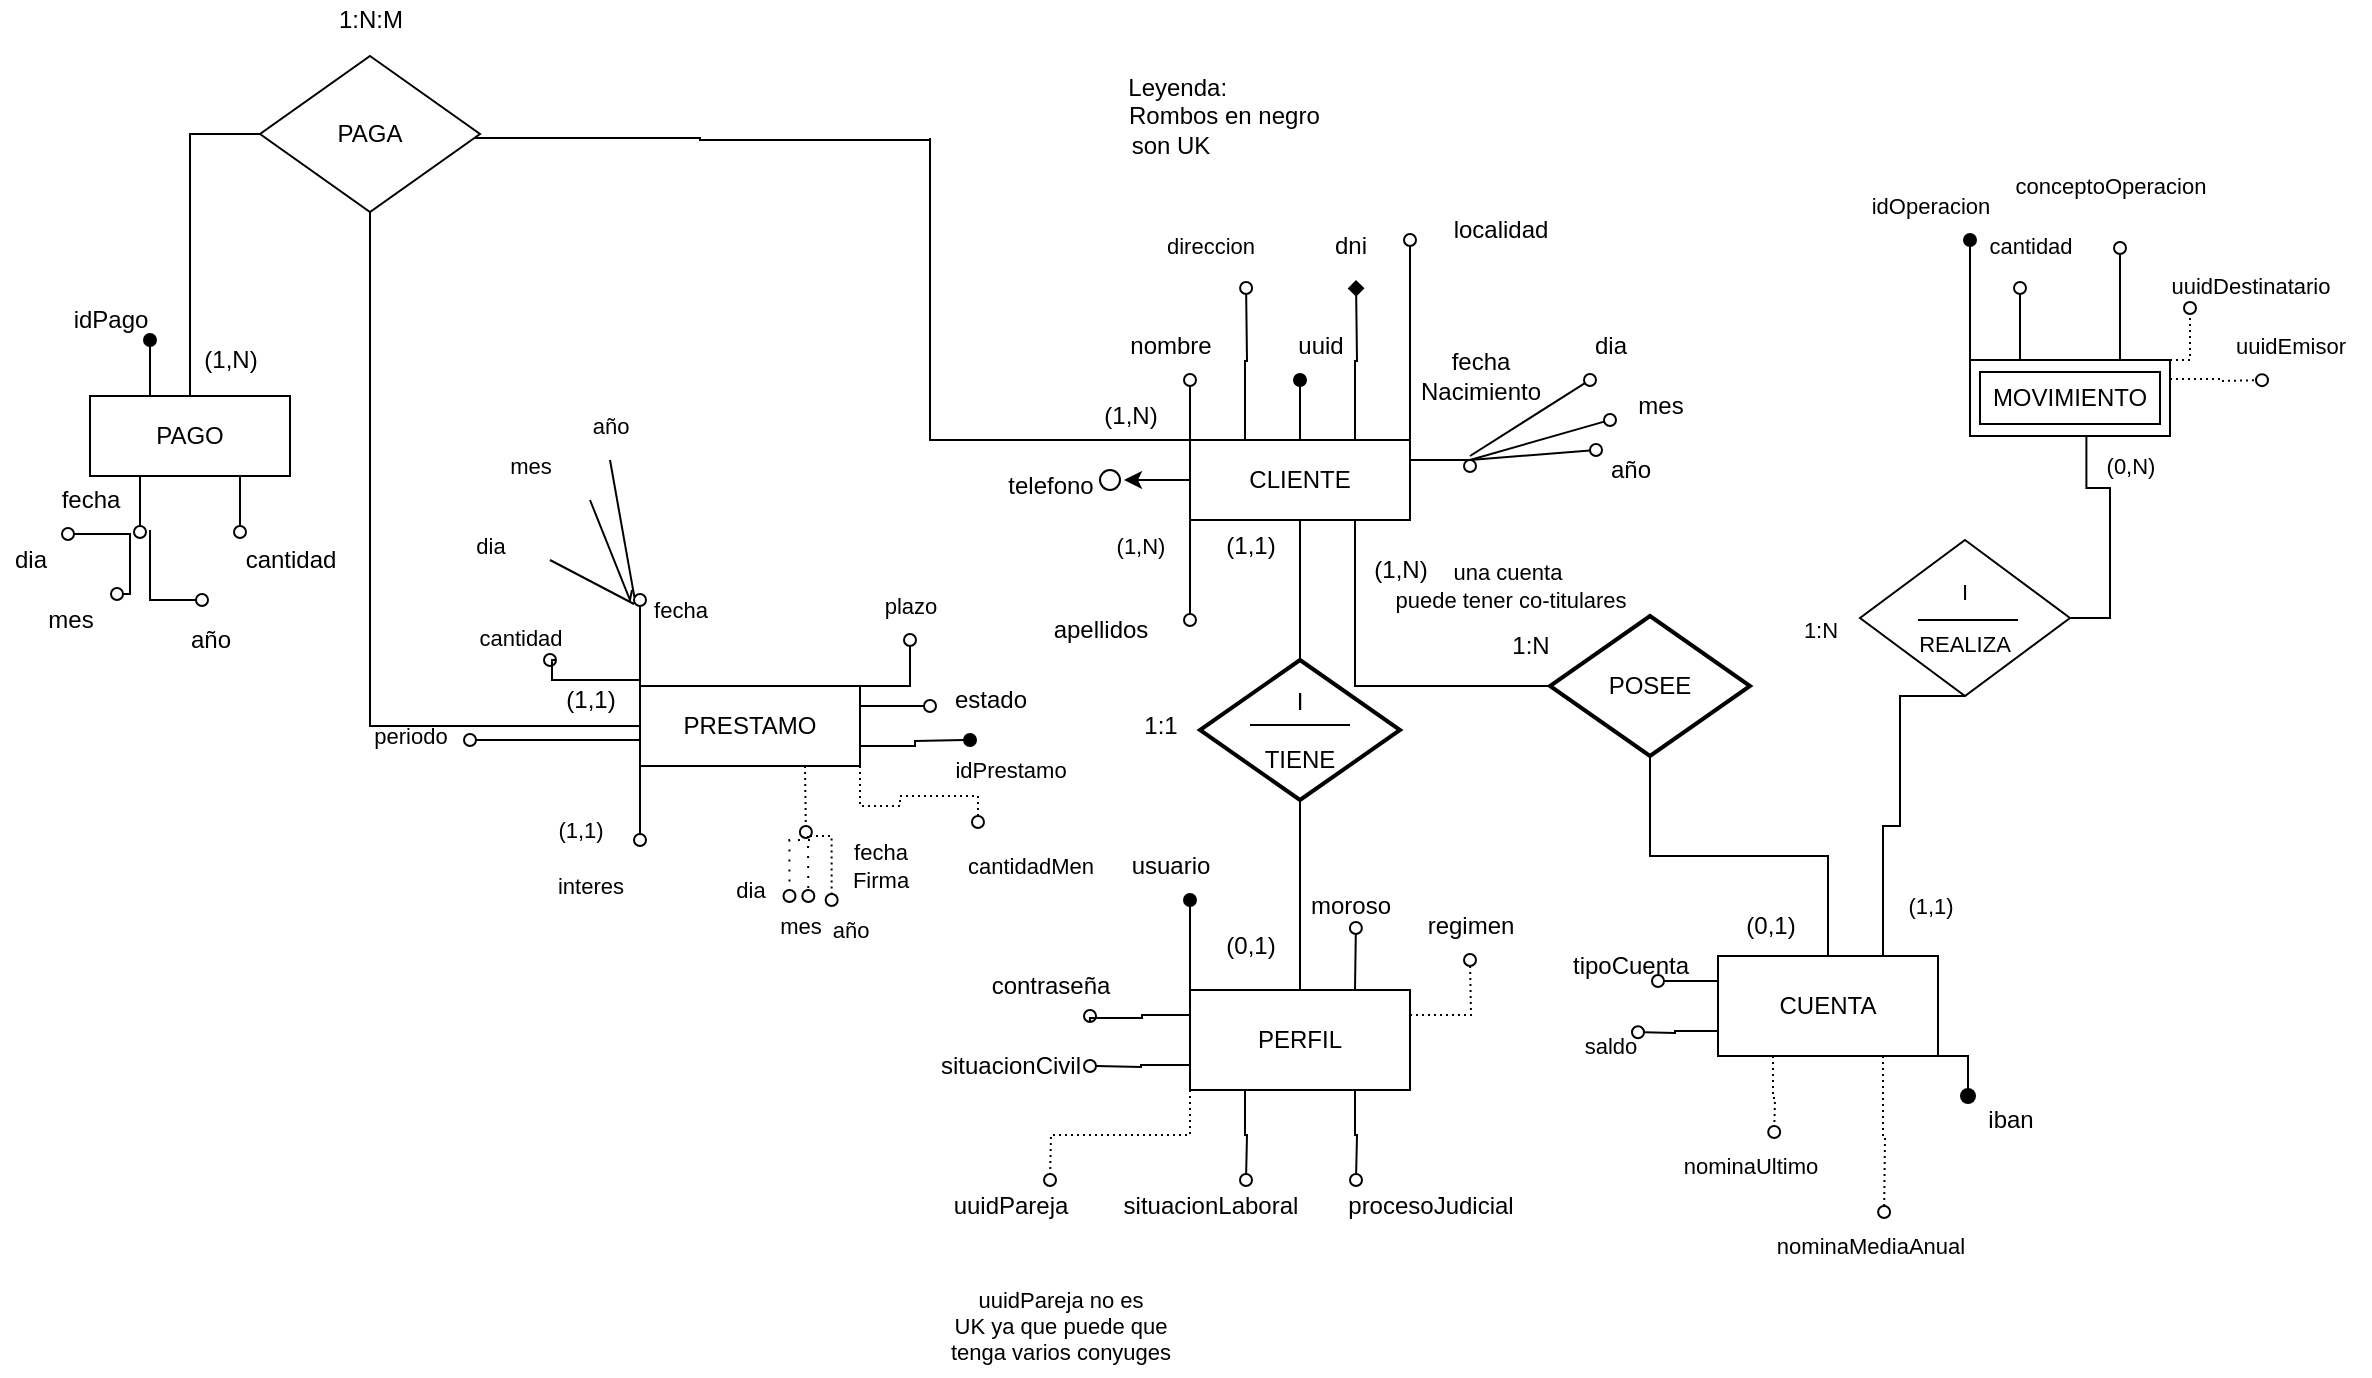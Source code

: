 <mxfile version="19.0.2" type="device"><diagram name="Página-1" id="TlBKp83Lm7tlQdc44dGT"><mxGraphModel dx="2087" dy="865" grid="1" gridSize="10" guides="1" tooltips="1" connect="1" arrows="0" fold="1" page="1" pageScale="1" pageWidth="827" pageHeight="1169" math="0" shadow="0"><root><mxCell id="0"/><mxCell id="1" parent="0"/><mxCell id="xqNSE1iXe-5gFX_6--wc-2" style="edgeStyle=orthogonalEdgeStyle;rounded=0;orthogonalLoop=1;jettySize=auto;html=1;endArrow=oval;endFill=1;" parent="1" source="xqNSE1iXe-5gFX_6--wc-1" edge="1"><mxGeometry relative="1" as="geometry"><mxPoint x="205" y="230" as="targetPoint"/></mxGeometry></mxCell><mxCell id="xqNSE1iXe-5gFX_6--wc-4" style="edgeStyle=orthogonalEdgeStyle;rounded=0;orthogonalLoop=1;jettySize=auto;html=1;exitX=0;exitY=0;exitDx=0;exitDy=0;endArrow=oval;endFill=0;" parent="1" source="xqNSE1iXe-5gFX_6--wc-1" edge="1"><mxGeometry relative="1" as="geometry"><mxPoint x="150" y="230" as="targetPoint"/><Array as="points"><mxPoint x="150" y="230"/><mxPoint x="150" y="230"/></Array></mxGeometry></mxCell><mxCell id="xqNSE1iXe-5gFX_6--wc-11" style="edgeStyle=orthogonalEdgeStyle;rounded=0;orthogonalLoop=1;jettySize=auto;html=1;exitX=0;exitY=1;exitDx=0;exitDy=0;endArrow=oval;endFill=0;" parent="1" source="xqNSE1iXe-5gFX_6--wc-1" edge="1"><mxGeometry relative="1" as="geometry"><mxPoint x="150" y="350" as="targetPoint"/><Array as="points"><mxPoint x="150" y="350"/></Array></mxGeometry></mxCell><mxCell id="xqNSE1iXe-5gFX_6--wc-13" style="edgeStyle=orthogonalEdgeStyle;rounded=0;orthogonalLoop=1;jettySize=auto;html=1;exitX=0.75;exitY=0;exitDx=0;exitDy=0;endArrow=diamond;endFill=1;" parent="1" source="xqNSE1iXe-5gFX_6--wc-1" edge="1"><mxGeometry relative="1" as="geometry"><mxPoint x="233" y="180" as="targetPoint"/></mxGeometry></mxCell><mxCell id="xqNSE1iXe-5gFX_6--wc-15" style="edgeStyle=orthogonalEdgeStyle;rounded=0;orthogonalLoop=1;jettySize=auto;html=1;exitX=1;exitY=0;exitDx=0;exitDy=0;endArrow=oval;endFill=0;" parent="1" source="xqNSE1iXe-5gFX_6--wc-1" edge="1"><mxGeometry relative="1" as="geometry"><mxPoint x="260" y="160" as="targetPoint"/></mxGeometry></mxCell><mxCell id="xqNSE1iXe-5gFX_6--wc-17" style="edgeStyle=orthogonalEdgeStyle;rounded=0;orthogonalLoop=1;jettySize=auto;html=1;exitX=1;exitY=0.25;exitDx=0;exitDy=0;endArrow=oval;endFill=0;" parent="1" source="xqNSE1iXe-5gFX_6--wc-1" edge="1"><mxGeometry relative="1" as="geometry"><mxPoint x="290" y="273" as="targetPoint"/></mxGeometry></mxCell><mxCell id="XaFg0RDclWLCGp-cVp1u-3" style="edgeStyle=orthogonalEdgeStyle;rounded=0;orthogonalLoop=1;jettySize=auto;html=1;entryX=0.5;entryY=0;entryDx=0;entryDy=0;endArrow=none;endFill=0;" parent="1" source="XaFg0RDclWLCGp-cVp1u-9" target="XaFg0RDclWLCGp-cVp1u-1" edge="1"><mxGeometry relative="1" as="geometry"/></mxCell><mxCell id="XaFg0RDclWLCGp-cVp1u-13" style="edgeStyle=orthogonalEdgeStyle;rounded=0;orthogonalLoop=1;jettySize=auto;html=1;exitX=0;exitY=0.5;exitDx=0;exitDy=0;entryX=1.029;entryY=0.367;entryDx=0;entryDy=0;entryPerimeter=0;" parent="1" source="xqNSE1iXe-5gFX_6--wc-1" target="xqNSE1iXe-5gFX_6--wc-9" edge="1"><mxGeometry relative="1" as="geometry"/></mxCell><mxCell id="XaFg0RDclWLCGp-cVp1u-50" style="edgeStyle=orthogonalEdgeStyle;shape=connector;rounded=0;orthogonalLoop=1;jettySize=auto;html=1;exitX=0.25;exitY=0;exitDx=0;exitDy=0;labelBackgroundColor=default;strokeColor=default;fontFamily=Helvetica;fontSize=11;fontColor=default;endArrow=circle;endFill=0;endSize=2;" parent="1" source="xqNSE1iXe-5gFX_6--wc-1" edge="1"><mxGeometry relative="1" as="geometry"><mxPoint x="178" y="180" as="targetPoint"/></mxGeometry></mxCell><mxCell id="xqNSE1iXe-5gFX_6--wc-1" value="CLIENTE" style="html=1;whiteSpace=wrap;" parent="1" vertex="1"><mxGeometry x="150" y="260" width="110" height="40" as="geometry"/></mxCell><mxCell id="xqNSE1iXe-5gFX_6--wc-6" value="uuid" style="text;html=1;align=center;verticalAlign=middle;resizable=0;points=[];autosize=1;strokeColor=none;fillColor=none;" parent="1" vertex="1"><mxGeometry x="190" y="198" width="50" height="30" as="geometry"/></mxCell><mxCell id="xqNSE1iXe-5gFX_6--wc-9" value="telefono" style="text;html=1;align=center;verticalAlign=middle;resizable=0;points=[];autosize=1;strokeColor=none;fillColor=none;" parent="1" vertex="1"><mxGeometry x="45" y="268" width="70" height="30" as="geometry"/></mxCell><mxCell id="xqNSE1iXe-5gFX_6--wc-10" value="nombre" style="text;html=1;align=center;verticalAlign=middle;resizable=0;points=[];autosize=1;strokeColor=none;fillColor=none;" parent="1" vertex="1"><mxGeometry x="110" y="198" width="60" height="30" as="geometry"/></mxCell><mxCell id="xqNSE1iXe-5gFX_6--wc-12" value="apellidos" style="text;html=1;align=center;verticalAlign=middle;resizable=0;points=[];autosize=1;strokeColor=none;fillColor=none;" parent="1" vertex="1"><mxGeometry x="70" y="340" width="70" height="30" as="geometry"/></mxCell><mxCell id="xqNSE1iXe-5gFX_6--wc-14" value="dni" style="text;html=1;align=center;verticalAlign=middle;resizable=0;points=[];autosize=1;strokeColor=none;fillColor=none;" parent="1" vertex="1"><mxGeometry x="210" y="148" width="40" height="30" as="geometry"/></mxCell><mxCell id="xqNSE1iXe-5gFX_6--wc-16" value="localidad" style="text;html=1;align=center;verticalAlign=middle;resizable=0;points=[];autosize=1;strokeColor=none;fillColor=none;" parent="1" vertex="1"><mxGeometry x="270" y="140" width="70" height="30" as="geometry"/></mxCell><mxCell id="xqNSE1iXe-5gFX_6--wc-24" value="" style="endArrow=oval;endFill=0;endSize=6;html=1;rounded=0;" parent="1" edge="1"><mxGeometry width="160" relative="1" as="geometry"><mxPoint x="290" y="268" as="sourcePoint"/><mxPoint x="350" y="230" as="targetPoint"/></mxGeometry></mxCell><mxCell id="xqNSE1iXe-5gFX_6--wc-25" value="" style="endArrow=oval;endFill=0;endSize=6;html=1;rounded=0;entryX=0;entryY=0.733;entryDx=0;entryDy=0;entryPerimeter=0;" parent="1" target="xqNSE1iXe-5gFX_6--wc-29" edge="1"><mxGeometry width="160" relative="1" as="geometry"><mxPoint x="290" y="270" as="sourcePoint"/><mxPoint x="350" y="270" as="targetPoint"/></mxGeometry></mxCell><mxCell id="xqNSE1iXe-5gFX_6--wc-26" value="" style="endArrow=oval;endFill=0;endSize=6;html=1;rounded=0;entryX=0.075;entryY=0.167;entryDx=0;entryDy=0;entryPerimeter=0;" parent="1" target="xqNSE1iXe-5gFX_6--wc-30" edge="1"><mxGeometry width="160" relative="1" as="geometry"><mxPoint x="290" y="270" as="sourcePoint"/><mxPoint x="340" y="310" as="targetPoint"/></mxGeometry></mxCell><mxCell id="xqNSE1iXe-5gFX_6--wc-27" value="fecha&lt;br&gt;Nacimiento" style="text;html=1;align=center;verticalAlign=middle;resizable=0;points=[];autosize=1;strokeColor=none;fillColor=none;" parent="1" vertex="1"><mxGeometry x="255" y="208" width="80" height="40" as="geometry"/></mxCell><mxCell id="xqNSE1iXe-5gFX_6--wc-28" value="dia" style="text;html=1;align=center;verticalAlign=middle;resizable=0;points=[];autosize=1;strokeColor=none;fillColor=none;" parent="1" vertex="1"><mxGeometry x="340" y="198" width="40" height="30" as="geometry"/></mxCell><mxCell id="xqNSE1iXe-5gFX_6--wc-29" value="mes" style="text;html=1;align=center;verticalAlign=middle;resizable=0;points=[];autosize=1;strokeColor=none;fillColor=none;" parent="1" vertex="1"><mxGeometry x="360" y="228" width="50" height="30" as="geometry"/></mxCell><mxCell id="xqNSE1iXe-5gFX_6--wc-30" value="año" style="text;html=1;align=center;verticalAlign=middle;resizable=0;points=[];autosize=1;strokeColor=none;fillColor=none;" parent="1" vertex="1"><mxGeometry x="350" y="260" width="40" height="30" as="geometry"/></mxCell><mxCell id="XaFg0RDclWLCGp-cVp1u-4" style="edgeStyle=orthogonalEdgeStyle;rounded=0;orthogonalLoop=1;jettySize=auto;html=1;exitX=0;exitY=0;exitDx=0;exitDy=0;endArrow=oval;endFill=1;" parent="1" source="XaFg0RDclWLCGp-cVp1u-1" edge="1"><mxGeometry relative="1" as="geometry"><mxPoint x="150" y="490" as="targetPoint"/></mxGeometry></mxCell><mxCell id="XaFg0RDclWLCGp-cVp1u-7" style="edgeStyle=orthogonalEdgeStyle;rounded=0;orthogonalLoop=1;jettySize=auto;html=1;exitX=0;exitY=0.25;exitDx=0;exitDy=0;endArrow=oval;endFill=0;" parent="1" source="XaFg0RDclWLCGp-cVp1u-1" edge="1"><mxGeometry relative="1" as="geometry"><mxPoint x="100" y="548" as="targetPoint"/><Array as="points"><mxPoint x="126" y="548"/><mxPoint x="126" y="549"/></Array></mxGeometry></mxCell><mxCell id="XaFg0RDclWLCGp-cVp1u-11" style="edgeStyle=orthogonalEdgeStyle;rounded=0;orthogonalLoop=1;jettySize=auto;html=1;exitX=0;exitY=0.75;exitDx=0;exitDy=0;endArrow=oval;endFill=0;" parent="1" source="XaFg0RDclWLCGp-cVp1u-1" edge="1"><mxGeometry relative="1" as="geometry"><mxPoint x="100" y="573" as="targetPoint"/></mxGeometry></mxCell><mxCell id="XaFg0RDclWLCGp-cVp1u-16" style="edgeStyle=orthogonalEdgeStyle;rounded=0;orthogonalLoop=1;jettySize=auto;html=1;exitX=0.25;exitY=1;exitDx=0;exitDy=0;endArrow=oval;endFill=0;" parent="1" source="XaFg0RDclWLCGp-cVp1u-1" edge="1"><mxGeometry relative="1" as="geometry"><mxPoint x="178" y="630" as="targetPoint"/></mxGeometry></mxCell><mxCell id="XaFg0RDclWLCGp-cVp1u-18" style="edgeStyle=orthogonalEdgeStyle;rounded=0;orthogonalLoop=1;jettySize=auto;html=1;exitX=0.75;exitY=0;exitDx=0;exitDy=0;endArrow=circle;endFill=0;endSize=2;" parent="1" source="XaFg0RDclWLCGp-cVp1u-1" edge="1"><mxGeometry relative="1" as="geometry"><mxPoint x="233" y="500" as="targetPoint"/></mxGeometry></mxCell><mxCell id="XaFg0RDclWLCGp-cVp1u-20" style="edgeStyle=orthogonalEdgeStyle;rounded=0;orthogonalLoop=1;jettySize=auto;html=1;exitX=0.75;exitY=1;exitDx=0;exitDy=0;endArrow=oval;endFill=0;" parent="1" source="XaFg0RDclWLCGp-cVp1u-1" edge="1"><mxGeometry relative="1" as="geometry"><mxPoint x="233" y="630" as="targetPoint"/></mxGeometry></mxCell><mxCell id="XaFg0RDclWLCGp-cVp1u-25" style="edgeStyle=orthogonalEdgeStyle;rounded=0;orthogonalLoop=1;jettySize=auto;html=1;exitX=0;exitY=1;exitDx=0;exitDy=0;endArrow=oval;endFill=0;dashed=1;dashPattern=1 2;" parent="1" source="XaFg0RDclWLCGp-cVp1u-1" edge="1"><mxGeometry relative="1" as="geometry"><mxPoint x="80" y="630" as="targetPoint"/></mxGeometry></mxCell><mxCell id="XaFg0RDclWLCGp-cVp1u-28" style="edgeStyle=orthogonalEdgeStyle;rounded=0;orthogonalLoop=1;jettySize=auto;html=1;exitX=1;exitY=0.25;exitDx=0;exitDy=0;endArrow=oval;endFill=0;dashed=1;dashPattern=1 2;" parent="1" source="XaFg0RDclWLCGp-cVp1u-1" edge="1"><mxGeometry relative="1" as="geometry"><mxPoint x="290" y="520" as="targetPoint"/></mxGeometry></mxCell><mxCell id="XaFg0RDclWLCGp-cVp1u-1" value="PERFIL" style="html=1;whiteSpace=wrap;" parent="1" vertex="1"><mxGeometry x="150" y="535" width="110" height="50" as="geometry"/></mxCell><mxCell id="XaFg0RDclWLCGp-cVp1u-6" value="usuario" style="text;html=1;align=center;verticalAlign=middle;resizable=0;points=[];autosize=1;strokeColor=none;fillColor=none;" parent="1" vertex="1"><mxGeometry x="110" y="458" width="60" height="30" as="geometry"/></mxCell><mxCell id="XaFg0RDclWLCGp-cVp1u-8" value="contraseña" style="text;html=1;align=center;verticalAlign=middle;resizable=0;points=[];autosize=1;strokeColor=none;fillColor=none;" parent="1" vertex="1"><mxGeometry x="40" y="518" width="80" height="30" as="geometry"/></mxCell><mxCell id="XaFg0RDclWLCGp-cVp1u-10" value="" style="edgeStyle=orthogonalEdgeStyle;rounded=0;orthogonalLoop=1;jettySize=auto;html=1;entryX=0.5;entryY=0;entryDx=0;entryDy=0;endArrow=none;endFill=0;" parent="1" source="xqNSE1iXe-5gFX_6--wc-1" target="XaFg0RDclWLCGp-cVp1u-9" edge="1"><mxGeometry relative="1" as="geometry"><mxPoint x="205" y="300" as="sourcePoint"/><mxPoint x="205" y="535" as="targetPoint"/></mxGeometry></mxCell><mxCell id="XaFg0RDclWLCGp-cVp1u-9" value="I&lt;br&gt;&lt;br&gt;TIENE" style="strokeWidth=2;html=1;shape=mxgraph.flowchart.decision;whiteSpace=wrap;" parent="1" vertex="1"><mxGeometry x="155" y="370" width="100" height="70" as="geometry"/></mxCell><mxCell id="XaFg0RDclWLCGp-cVp1u-14" value="" style="verticalLabelPosition=bottom;verticalAlign=top;html=1;shape=mxgraph.flowchart.on-page_reference;" parent="1" vertex="1"><mxGeometry x="105" y="275" width="10" height="10" as="geometry"/></mxCell><mxCell id="XaFg0RDclWLCGp-cVp1u-15" value="situacionCivil" style="text;html=1;align=center;verticalAlign=middle;resizable=0;points=[];autosize=1;strokeColor=none;fillColor=none;" parent="1" vertex="1"><mxGeometry x="15" y="558" width="90" height="30" as="geometry"/></mxCell><mxCell id="XaFg0RDclWLCGp-cVp1u-17" value="situacionLaboral" style="text;html=1;align=center;verticalAlign=middle;resizable=0;points=[];autosize=1;strokeColor=none;fillColor=none;" parent="1" vertex="1"><mxGeometry x="105" y="628" width="110" height="30" as="geometry"/></mxCell><mxCell id="XaFg0RDclWLCGp-cVp1u-19" value="moroso" style="text;html=1;align=center;verticalAlign=middle;resizable=0;points=[];autosize=1;strokeColor=none;fillColor=none;" parent="1" vertex="1"><mxGeometry x="200" y="478" width="60" height="30" as="geometry"/></mxCell><mxCell id="XaFg0RDclWLCGp-cVp1u-21" value="procesoJudicial" style="text;html=1;align=center;verticalAlign=middle;resizable=0;points=[];autosize=1;strokeColor=none;fillColor=none;" parent="1" vertex="1"><mxGeometry x="215" y="628" width="110" height="30" as="geometry"/></mxCell><mxCell id="XaFg0RDclWLCGp-cVp1u-22" value="(0,1)" style="text;html=1;align=center;verticalAlign=middle;resizable=0;points=[];autosize=1;strokeColor=none;fillColor=none;" parent="1" vertex="1"><mxGeometry x="155" y="498" width="50" height="30" as="geometry"/></mxCell><mxCell id="XaFg0RDclWLCGp-cVp1u-23" value="(1,1)" style="text;html=1;align=center;verticalAlign=middle;resizable=0;points=[];autosize=1;strokeColor=none;fillColor=none;" parent="1" vertex="1"><mxGeometry x="155" y="298" width="50" height="30" as="geometry"/></mxCell><mxCell id="XaFg0RDclWLCGp-cVp1u-24" value="1:1" style="text;html=1;align=center;verticalAlign=middle;resizable=0;points=[];autosize=1;strokeColor=none;fillColor=none;" parent="1" vertex="1"><mxGeometry x="115" y="388" width="40" height="30" as="geometry"/></mxCell><mxCell id="XaFg0RDclWLCGp-cVp1u-26" value="uuidPareja" style="text;html=1;align=center;verticalAlign=middle;resizable=0;points=[];autosize=1;strokeColor=none;fillColor=none;" parent="1" vertex="1"><mxGeometry x="20" y="628" width="80" height="30" as="geometry"/></mxCell><mxCell id="XaFg0RDclWLCGp-cVp1u-27" value="&amp;nbsp; Leyenda:&lt;br&gt;&amp;nbsp; &amp;nbsp; &amp;nbsp; &amp;nbsp; &amp;nbsp; &amp;nbsp; &amp;nbsp; &amp;nbsp; Rombos en negro&lt;br&gt;son UK" style="text;html=1;align=center;verticalAlign=middle;resizable=0;points=[];autosize=1;strokeColor=none;fillColor=none;" parent="1" vertex="1"><mxGeometry x="55" y="68" width="170" height="60" as="geometry"/></mxCell><mxCell id="XaFg0RDclWLCGp-cVp1u-29" value="regimen" style="text;html=1;align=center;verticalAlign=middle;resizable=0;points=[];autosize=1;strokeColor=none;fillColor=none;" parent="1" vertex="1"><mxGeometry x="255" y="488" width="70" height="30" as="geometry"/></mxCell><mxCell id="XaFg0RDclWLCGp-cVp1u-33" style="edgeStyle=orthogonalEdgeStyle;rounded=0;orthogonalLoop=1;jettySize=auto;html=1;entryX=0.75;entryY=1;entryDx=0;entryDy=0;endArrow=none;endFill=0;" parent="1" source="XaFg0RDclWLCGp-cVp1u-31" target="xqNSE1iXe-5gFX_6--wc-1" edge="1"><mxGeometry relative="1" as="geometry"/></mxCell><mxCell id="XaFg0RDclWLCGp-cVp1u-34" style="edgeStyle=orthogonalEdgeStyle;rounded=0;orthogonalLoop=1;jettySize=auto;html=1;entryX=0.5;entryY=0;entryDx=0;entryDy=0;endArrow=none;endFill=0;" parent="1" source="XaFg0RDclWLCGp-cVp1u-31" target="XaFg0RDclWLCGp-cVp1u-35" edge="1"><mxGeometry relative="1" as="geometry"><mxPoint x="470" y="520" as="targetPoint"/></mxGeometry></mxCell><mxCell id="XaFg0RDclWLCGp-cVp1u-31" value="POSEE" style="strokeWidth=2;html=1;shape=mxgraph.flowchart.decision;whiteSpace=wrap;" parent="1" vertex="1"><mxGeometry x="330" y="348" width="100" height="70" as="geometry"/></mxCell><mxCell id="XaFg0RDclWLCGp-cVp1u-41" style="edgeStyle=orthogonalEdgeStyle;rounded=0;orthogonalLoop=1;jettySize=auto;html=1;exitX=0;exitY=0.25;exitDx=0;exitDy=0;endArrow=circle;endFill=0;endSize=2;" parent="1" source="XaFg0RDclWLCGp-cVp1u-35" edge="1"><mxGeometry relative="1" as="geometry"><mxPoint x="380" y="530" as="targetPoint"/></mxGeometry></mxCell><mxCell id="XaFg0RDclWLCGp-cVp1u-43" style="edgeStyle=orthogonalEdgeStyle;rounded=0;orthogonalLoop=1;jettySize=auto;html=1;exitX=0;exitY=0.75;exitDx=0;exitDy=0;endArrow=circle;endFill=0;endSize=2;" parent="1" source="XaFg0RDclWLCGp-cVp1u-35" edge="1"><mxGeometry relative="1" as="geometry"><mxPoint x="370" y="556" as="targetPoint"/></mxGeometry></mxCell><mxCell id="XaFg0RDclWLCGp-cVp1u-45" style="edgeStyle=orthogonalEdgeStyle;shape=connector;rounded=0;orthogonalLoop=1;jettySize=auto;html=1;exitX=0.25;exitY=1;exitDx=0;exitDy=0;labelBackgroundColor=default;strokeColor=default;fontFamily=Helvetica;fontSize=11;fontColor=default;endArrow=circle;endFill=0;endSize=2;dashed=1;dashPattern=1 2;" parent="1" source="XaFg0RDclWLCGp-cVp1u-35" edge="1"><mxGeometry relative="1" as="geometry"><mxPoint x="442" y="610" as="targetPoint"/></mxGeometry></mxCell><mxCell id="XaFg0RDclWLCGp-cVp1u-47" style="edgeStyle=orthogonalEdgeStyle;shape=connector;rounded=0;orthogonalLoop=1;jettySize=auto;html=1;exitX=0.75;exitY=1;exitDx=0;exitDy=0;labelBackgroundColor=default;strokeColor=default;fontFamily=Helvetica;fontSize=11;fontColor=default;endArrow=circle;endFill=0;endSize=2;dashed=1;dashPattern=1 2;" parent="1" source="XaFg0RDclWLCGp-cVp1u-35" edge="1"><mxGeometry relative="1" as="geometry"><mxPoint x="497" y="650" as="targetPoint"/></mxGeometry></mxCell><mxCell id="XaFg0RDclWLCGp-cVp1u-54" style="edgeStyle=orthogonalEdgeStyle;shape=connector;rounded=0;orthogonalLoop=1;jettySize=auto;html=1;exitX=0.75;exitY=0;exitDx=0;exitDy=0;labelBackgroundColor=default;strokeColor=default;fontFamily=Helvetica;fontSize=11;fontColor=default;endArrow=none;endFill=0;endSize=2;entryX=0.5;entryY=1;entryDx=0;entryDy=0;" parent="1" source="XaFg0RDclWLCGp-cVp1u-35" target="XaFg0RDclWLCGp-cVp1u-55" edge="1"><mxGeometry relative="1" as="geometry"><mxPoint x="500" y="390" as="targetPoint"/><Array as="points"><mxPoint x="497" y="453"/><mxPoint x="505" y="453"/><mxPoint x="505" y="388"/></Array></mxGeometry></mxCell><mxCell id="XaFg0RDclWLCGp-cVp1u-63" style="edgeStyle=orthogonalEdgeStyle;shape=connector;rounded=0;orthogonalLoop=1;jettySize=auto;html=1;exitX=1;exitY=1;exitDx=0;exitDy=0;entryX=0.08;entryY=0.1;entryDx=0;entryDy=0;entryPerimeter=0;labelBackgroundColor=default;strokeColor=default;fontFamily=Helvetica;fontSize=11;fontColor=default;endArrow=oval;endFill=1;endSize=7;" parent="1" source="XaFg0RDclWLCGp-cVp1u-35" target="XaFg0RDclWLCGp-cVp1u-40" edge="1"><mxGeometry relative="1" as="geometry"/></mxCell><mxCell id="XaFg0RDclWLCGp-cVp1u-35" value="CUENTA" style="html=1;whiteSpace=wrap;" parent="1" vertex="1"><mxGeometry x="414" y="518" width="110" height="50" as="geometry"/></mxCell><mxCell id="XaFg0RDclWLCGp-cVp1u-36" value="(0,1)" style="text;html=1;align=center;verticalAlign=middle;resizable=0;points=[];autosize=1;strokeColor=none;fillColor=none;" parent="1" vertex="1"><mxGeometry x="415" y="488" width="50" height="30" as="geometry"/></mxCell><mxCell id="XaFg0RDclWLCGp-cVp1u-37" value="(1,N)" style="text;html=1;align=center;verticalAlign=middle;resizable=0;points=[];autosize=1;strokeColor=none;fillColor=none;" parent="1" vertex="1"><mxGeometry x="230" y="310" width="50" height="30" as="geometry"/></mxCell><mxCell id="XaFg0RDclWLCGp-cVp1u-38" value="1:N" style="text;html=1;align=center;verticalAlign=middle;resizable=0;points=[];autosize=1;strokeColor=none;fillColor=none;" parent="1" vertex="1"><mxGeometry x="300" y="348" width="40" height="30" as="geometry"/></mxCell><mxCell id="XaFg0RDclWLCGp-cVp1u-40" value="iban" style="text;html=1;align=center;verticalAlign=middle;resizable=0;points=[];autosize=1;strokeColor=none;fillColor=none;" parent="1" vertex="1"><mxGeometry x="535" y="585" width="50" height="30" as="geometry"/></mxCell><mxCell id="XaFg0RDclWLCGp-cVp1u-42" value="tipoCuenta" style="text;html=1;align=center;verticalAlign=middle;resizable=0;points=[];autosize=1;strokeColor=none;fillColor=none;" parent="1" vertex="1"><mxGeometry x="330" y="508" width="80" height="30" as="geometry"/></mxCell><mxCell id="XaFg0RDclWLCGp-cVp1u-44" value="saldo" style="text;html=1;align=center;verticalAlign=middle;resizable=0;points=[];autosize=1;strokeColor=none;fillColor=none;fontSize=11;fontFamily=Helvetica;fontColor=default;" parent="1" vertex="1"><mxGeometry x="335" y="548" width="50" height="30" as="geometry"/></mxCell><mxCell id="XaFg0RDclWLCGp-cVp1u-46" value="nominaUltimo" style="text;html=1;align=center;verticalAlign=middle;resizable=0;points=[];autosize=1;strokeColor=none;fillColor=none;fontSize=11;fontFamily=Helvetica;fontColor=default;" parent="1" vertex="1"><mxGeometry x="385" y="608" width="90" height="30" as="geometry"/></mxCell><mxCell id="XaFg0RDclWLCGp-cVp1u-48" value="nominaMediaAnual" style="text;html=1;align=center;verticalAlign=middle;resizable=0;points=[];autosize=1;strokeColor=none;fillColor=none;fontSize=11;fontFamily=Helvetica;fontColor=default;" parent="1" vertex="1"><mxGeometry x="430" y="648" width="120" height="30" as="geometry"/></mxCell><mxCell id="XaFg0RDclWLCGp-cVp1u-49" value="uuidPareja no es&lt;br&gt;UK ya que puede que&lt;br&gt;tenga varios conyuges" style="text;html=1;align=center;verticalAlign=middle;resizable=0;points=[];autosize=1;strokeColor=none;fillColor=none;fontSize=11;fontFamily=Helvetica;fontColor=default;" parent="1" vertex="1"><mxGeometry x="20" y="678" width="130" height="50" as="geometry"/></mxCell><mxCell id="XaFg0RDclWLCGp-cVp1u-51" value="direccion" style="text;html=1;align=center;verticalAlign=middle;resizable=0;points=[];autosize=1;strokeColor=none;fillColor=none;fontSize=11;fontFamily=Helvetica;fontColor=default;" parent="1" vertex="1"><mxGeometry x="125" y="148" width="70" height="30" as="geometry"/></mxCell><mxCell id="XaFg0RDclWLCGp-cVp1u-59" style="edgeStyle=orthogonalEdgeStyle;shape=connector;rounded=0;orthogonalLoop=1;jettySize=auto;html=1;exitX=1;exitY=0.5;exitDx=0;exitDy=0;entryX=0.582;entryY=0.98;entryDx=0;entryDy=0;entryPerimeter=0;labelBackgroundColor=default;strokeColor=default;fontFamily=Helvetica;fontSize=11;fontColor=default;endArrow=none;endFill=0;endSize=2;" parent="1" source="XaFg0RDclWLCGp-cVp1u-55" target="XaFg0RDclWLCGp-cVp1u-56" edge="1"><mxGeometry relative="1" as="geometry"/></mxCell><mxCell id="XaFg0RDclWLCGp-cVp1u-55" value="I&lt;br&gt;&lt;br&gt;REALIZA" style="rhombus;whiteSpace=wrap;html=1;fontFamily=Helvetica;fontSize=11;fontColor=default;" parent="1" vertex="1"><mxGeometry x="485" y="310" width="105" height="78" as="geometry"/></mxCell><mxCell id="XaFg0RDclWLCGp-cVp1u-68" style="edgeStyle=orthogonalEdgeStyle;shape=connector;rounded=0;orthogonalLoop=1;jettySize=auto;html=1;exitX=0;exitY=0;exitDx=0;exitDy=0;labelBackgroundColor=default;strokeColor=default;fontFamily=Helvetica;fontSize=11;fontColor=default;endArrow=oval;endFill=1;endSize=6;" parent="1" source="XaFg0RDclWLCGp-cVp1u-56" edge="1"><mxGeometry relative="1" as="geometry"><mxPoint x="540" y="160" as="targetPoint"/></mxGeometry></mxCell><mxCell id="XaFg0RDclWLCGp-cVp1u-70" style="edgeStyle=orthogonalEdgeStyle;shape=connector;rounded=0;orthogonalLoop=1;jettySize=auto;html=1;exitX=0.25;exitY=0;exitDx=0;exitDy=0;labelBackgroundColor=default;strokeColor=default;fontFamily=Helvetica;fontSize=11;fontColor=default;endArrow=circle;endFill=0;endSize=2;" parent="1" source="XaFg0RDclWLCGp-cVp1u-56" edge="1"><mxGeometry relative="1" as="geometry"><mxPoint x="565" y="180" as="targetPoint"/></mxGeometry></mxCell><mxCell id="XaFg0RDclWLCGp-cVp1u-72" style="edgeStyle=orthogonalEdgeStyle;shape=connector;rounded=0;orthogonalLoop=1;jettySize=auto;html=1;exitX=0.75;exitY=0;exitDx=0;exitDy=0;labelBackgroundColor=default;strokeColor=default;fontFamily=Helvetica;fontSize=11;fontColor=default;endArrow=circle;endFill=0;endSize=2;" parent="1" source="XaFg0RDclWLCGp-cVp1u-56" edge="1"><mxGeometry relative="1" as="geometry"><mxPoint x="615" y="160" as="targetPoint"/></mxGeometry></mxCell><mxCell id="XaFg0RDclWLCGp-cVp1u-74" style="edgeStyle=orthogonalEdgeStyle;shape=connector;rounded=0;orthogonalLoop=1;jettySize=auto;html=1;exitX=1;exitY=0;exitDx=0;exitDy=0;labelBackgroundColor=default;strokeColor=default;fontFamily=Helvetica;fontSize=11;fontColor=default;endArrow=circle;endFill=0;endSize=2;dashed=1;dashPattern=1 2;" parent="1" source="XaFg0RDclWLCGp-cVp1u-56" edge="1"><mxGeometry relative="1" as="geometry"><mxPoint x="650" y="190" as="targetPoint"/></mxGeometry></mxCell><mxCell id="XaFg0RDclWLCGp-cVp1u-76" style="edgeStyle=orthogonalEdgeStyle;shape=connector;rounded=0;orthogonalLoop=1;jettySize=auto;html=1;exitX=1;exitY=0.25;exitDx=0;exitDy=0;labelBackgroundColor=default;strokeColor=default;fontFamily=Helvetica;fontSize=11;fontColor=default;endArrow=circle;endFill=0;endSize=2;dashed=1;dashPattern=1 2;" parent="1" source="XaFg0RDclWLCGp-cVp1u-56" edge="1"><mxGeometry relative="1" as="geometry"><mxPoint x="690" y="230" as="targetPoint"/></mxGeometry></mxCell><mxCell id="XaFg0RDclWLCGp-cVp1u-56" value="MOVIMIENTO" style="html=1;whiteSpace=wrap;" parent="1" vertex="1"><mxGeometry x="540" y="220" width="100" height="38" as="geometry"/></mxCell><mxCell id="XaFg0RDclWLCGp-cVp1u-64" value="(1,1)" style="text;html=1;align=center;verticalAlign=middle;resizable=0;points=[];autosize=1;strokeColor=none;fillColor=none;fontSize=11;fontFamily=Helvetica;fontColor=default;" parent="1" vertex="1"><mxGeometry x="495" y="478" width="50" height="30" as="geometry"/></mxCell><mxCell id="XaFg0RDclWLCGp-cVp1u-65" value="(0,N)" style="text;html=1;align=center;verticalAlign=middle;resizable=0;points=[];autosize=1;strokeColor=none;fillColor=none;fontSize=11;fontFamily=Helvetica;fontColor=default;" parent="1" vertex="1"><mxGeometry x="595" y="258" width="50" height="30" as="geometry"/></mxCell><mxCell id="XaFg0RDclWLCGp-cVp1u-66" value="1:N" style="text;html=1;align=center;verticalAlign=middle;resizable=0;points=[];autosize=1;strokeColor=none;fillColor=none;fontSize=11;fontFamily=Helvetica;fontColor=default;" parent="1" vertex="1"><mxGeometry x="445" y="340" width="40" height="30" as="geometry"/></mxCell><mxCell id="XaFg0RDclWLCGp-cVp1u-69" value="idOperacion" style="text;html=1;align=center;verticalAlign=middle;resizable=0;points=[];autosize=1;strokeColor=none;fillColor=none;fontSize=11;fontFamily=Helvetica;fontColor=default;" parent="1" vertex="1"><mxGeometry x="480" y="128" width="80" height="30" as="geometry"/></mxCell><mxCell id="XaFg0RDclWLCGp-cVp1u-71" value="cantidad" style="text;html=1;align=center;verticalAlign=middle;resizable=0;points=[];autosize=1;strokeColor=none;fillColor=none;fontSize=11;fontFamily=Helvetica;fontColor=default;" parent="1" vertex="1"><mxGeometry x="535" y="148" width="70" height="30" as="geometry"/></mxCell><mxCell id="XaFg0RDclWLCGp-cVp1u-73" value="conceptoOperacion" style="text;html=1;align=center;verticalAlign=middle;resizable=0;points=[];autosize=1;strokeColor=none;fillColor=none;fontSize=11;fontFamily=Helvetica;fontColor=default;" parent="1" vertex="1"><mxGeometry x="550" y="118" width="120" height="30" as="geometry"/></mxCell><mxCell id="XaFg0RDclWLCGp-cVp1u-75" value="uuidDestinatario" style="text;html=1;align=center;verticalAlign=middle;resizable=0;points=[];autosize=1;strokeColor=none;fillColor=none;fontSize=11;fontFamily=Helvetica;fontColor=default;" parent="1" vertex="1"><mxGeometry x="630" y="168" width="100" height="30" as="geometry"/></mxCell><mxCell id="XaFg0RDclWLCGp-cVp1u-77" value="uuidEmisor" style="text;html=1;align=center;verticalAlign=middle;resizable=0;points=[];autosize=1;strokeColor=none;fillColor=none;fontSize=11;fontFamily=Helvetica;fontColor=default;" parent="1" vertex="1"><mxGeometry x="660" y="198" width="80" height="30" as="geometry"/></mxCell><mxCell id="XaFg0RDclWLCGp-cVp1u-85" style="edgeStyle=orthogonalEdgeStyle;shape=connector;rounded=0;orthogonalLoop=1;jettySize=auto;html=1;exitX=0;exitY=0;exitDx=0;exitDy=0;labelBackgroundColor=default;strokeColor=default;fontFamily=Helvetica;fontSize=11;fontColor=default;endArrow=oval;endFill=0;endSize=6;" parent="1" source="XaFg0RDclWLCGp-cVp1u-80" edge="1"><mxGeometry relative="1" as="geometry"><mxPoint x="-125" y="340" as="targetPoint"/></mxGeometry></mxCell><mxCell id="XaFg0RDclWLCGp-cVp1u-87" style="edgeStyle=orthogonalEdgeStyle;shape=connector;rounded=0;orthogonalLoop=1;jettySize=auto;html=1;exitX=0;exitY=0.25;exitDx=0;exitDy=0;labelBackgroundColor=default;strokeColor=default;fontFamily=Helvetica;fontSize=11;fontColor=default;endArrow=oval;endFill=0;endSize=6;" parent="1" source="XaFg0RDclWLCGp-cVp1u-80" edge="1"><mxGeometry relative="1" as="geometry"><mxPoint x="-170" y="370" as="targetPoint"/><Array as="points"><mxPoint x="-125" y="380"/><mxPoint x="-169" y="380"/></Array></mxGeometry></mxCell><mxCell id="XaFg0RDclWLCGp-cVp1u-89" style="edgeStyle=orthogonalEdgeStyle;shape=connector;rounded=0;orthogonalLoop=1;jettySize=auto;html=1;exitX=0;exitY=1;exitDx=0;exitDy=0;labelBackgroundColor=default;strokeColor=default;fontFamily=Helvetica;fontSize=11;fontColor=default;endArrow=oval;endFill=0;endSize=6;" parent="1" source="XaFg0RDclWLCGp-cVp1u-80" edge="1"><mxGeometry relative="1" as="geometry"><mxPoint x="-210" y="410" as="targetPoint"/><Array as="points"><mxPoint x="-125" y="410"/><mxPoint x="-200" y="410"/></Array></mxGeometry></mxCell><mxCell id="XaFg0RDclWLCGp-cVp1u-91" style="edgeStyle=orthogonalEdgeStyle;shape=connector;rounded=0;orthogonalLoop=1;jettySize=auto;html=1;exitX=0;exitY=1;exitDx=0;exitDy=0;labelBackgroundColor=default;strokeColor=default;fontFamily=Helvetica;fontSize=11;fontColor=default;endArrow=oval;endFill=0;endSize=6;" parent="1" source="XaFg0RDclWLCGp-cVp1u-80" edge="1"><mxGeometry relative="1" as="geometry"><mxPoint x="-125" y="460" as="targetPoint"/><Array as="points"><mxPoint x="-125" y="440"/><mxPoint x="-125" y="440"/></Array></mxGeometry></mxCell><mxCell id="XaFg0RDclWLCGp-cVp1u-93" style="edgeStyle=orthogonalEdgeStyle;shape=connector;rounded=0;orthogonalLoop=1;jettySize=auto;html=1;exitX=1;exitY=0;exitDx=0;exitDy=0;labelBackgroundColor=default;strokeColor=default;fontFamily=Helvetica;fontSize=11;fontColor=default;endArrow=oval;endFill=0;endSize=6;" parent="1" source="XaFg0RDclWLCGp-cVp1u-80" edge="1"><mxGeometry relative="1" as="geometry"><mxPoint x="10" y="360" as="targetPoint"/></mxGeometry></mxCell><mxCell id="XaFg0RDclWLCGp-cVp1u-101" style="edgeStyle=orthogonalEdgeStyle;shape=connector;rounded=0;orthogonalLoop=1;jettySize=auto;html=1;exitX=1;exitY=0.75;exitDx=0;exitDy=0;labelBackgroundColor=default;strokeColor=default;fontFamily=Helvetica;fontSize=11;fontColor=default;endArrow=oval;endFill=1;endSize=6;" parent="1" source="XaFg0RDclWLCGp-cVp1u-80" edge="1"><mxGeometry relative="1" as="geometry"><mxPoint x="40" y="410" as="targetPoint"/></mxGeometry></mxCell><mxCell id="9su2o1WKyeQsui4mfMZQ-2" style="edgeStyle=orthogonalEdgeStyle;rounded=0;orthogonalLoop=1;jettySize=auto;html=1;exitX=1;exitY=1;exitDx=0;exitDy=0;entryX=0.211;entryY=-0.1;entryDx=0;entryDy=0;entryPerimeter=0;endArrow=circle;endFill=0;endSize=2;dashed=1;dashPattern=1 2;" parent="1" source="XaFg0RDclWLCGp-cVp1u-80" target="XaFg0RDclWLCGp-cVp1u-140" edge="1"><mxGeometry relative="1" as="geometry"/></mxCell><mxCell id="9su2o1WKyeQsui4mfMZQ-5" style="edgeStyle=orthogonalEdgeStyle;rounded=0;orthogonalLoop=1;jettySize=auto;html=1;exitX=0.75;exitY=1;exitDx=0;exitDy=0;endArrow=circle;endFill=0;endSize=2;dashed=1;dashPattern=1 2;" parent="1" source="XaFg0RDclWLCGp-cVp1u-80" edge="1"><mxGeometry relative="1" as="geometry"><mxPoint x="-42" y="460" as="targetPoint"/></mxGeometry></mxCell><mxCell id="9su2o1WKyeQsui4mfMZQ-49" style="edgeStyle=orthogonalEdgeStyle;rounded=0;orthogonalLoop=1;jettySize=auto;html=1;exitX=1;exitY=0.25;exitDx=0;exitDy=0;startArrow=none;startFill=0;endArrow=oval;endFill=0;endSize=6;" parent="1" source="XaFg0RDclWLCGp-cVp1u-80" edge="1"><mxGeometry relative="1" as="geometry"><mxPoint x="20" y="393" as="targetPoint"/></mxGeometry></mxCell><mxCell id="XaFg0RDclWLCGp-cVp1u-80" value="PRESTAMO&lt;br&gt;" style="html=1;whiteSpace=wrap;" parent="1" vertex="1"><mxGeometry x="-125" y="383" width="110" height="40" as="geometry"/></mxCell><mxCell id="XaFg0RDclWLCGp-cVp1u-83" value="(1,N)" style="text;html=1;align=center;verticalAlign=middle;resizable=0;points=[];autosize=1;strokeColor=none;fillColor=none;fontSize=11;fontFamily=Helvetica;fontColor=default;" parent="1" vertex="1"><mxGeometry x="105" y="303" width="40" height="20" as="geometry"/></mxCell><mxCell id="XaFg0RDclWLCGp-cVp1u-86" value="fecha" style="text;html=1;align=center;verticalAlign=middle;resizable=0;points=[];autosize=1;strokeColor=none;fillColor=none;fontSize=11;fontFamily=Helvetica;fontColor=default;" parent="1" vertex="1"><mxGeometry x="-130" y="330" width="50" height="30" as="geometry"/></mxCell><mxCell id="XaFg0RDclWLCGp-cVp1u-88" value="cantidad" style="text;html=1;align=center;verticalAlign=middle;resizable=0;points=[];autosize=1;strokeColor=none;fillColor=none;fontSize=11;fontFamily=Helvetica;fontColor=default;" parent="1" vertex="1"><mxGeometry x="-220" y="344" width="70" height="30" as="geometry"/></mxCell><mxCell id="XaFg0RDclWLCGp-cVp1u-90" value="periodo" style="text;html=1;align=center;verticalAlign=middle;resizable=0;points=[];autosize=1;strokeColor=none;fillColor=none;fontSize=11;fontFamily=Helvetica;fontColor=default;" parent="1" vertex="1"><mxGeometry x="-270" y="393" width="60" height="30" as="geometry"/></mxCell><mxCell id="XaFg0RDclWLCGp-cVp1u-92" value="interes" style="text;html=1;align=center;verticalAlign=middle;resizable=0;points=[];autosize=1;strokeColor=none;fillColor=none;fontSize=11;fontFamily=Helvetica;fontColor=default;" parent="1" vertex="1"><mxGeometry x="-180" y="468" width="60" height="30" as="geometry"/></mxCell><mxCell id="XaFg0RDclWLCGp-cVp1u-94" value="plazo" style="text;html=1;align=center;verticalAlign=middle;resizable=0;points=[];autosize=1;strokeColor=none;fillColor=none;fontSize=11;fontFamily=Helvetica;fontColor=default;" parent="1" vertex="1"><mxGeometry x="-15" y="328" width="50" height="30" as="geometry"/></mxCell><mxCell id="XaFg0RDclWLCGp-cVp1u-95" value="" style="endArrow=none;html=1;rounded=0;labelBackgroundColor=default;strokeColor=default;fontFamily=Helvetica;fontSize=11;fontColor=default;endSize=6;shape=connector;exitX=0.04;exitY=0.4;exitDx=0;exitDy=0;exitPerimeter=0;" parent="1" source="XaFg0RDclWLCGp-cVp1u-86" edge="1"><mxGeometry width="50" height="50" relative="1" as="geometry"><mxPoint x="-40" y="400" as="sourcePoint"/><mxPoint x="-170" y="320" as="targetPoint"/></mxGeometry></mxCell><mxCell id="XaFg0RDclWLCGp-cVp1u-96" value="dia" style="text;html=1;align=center;verticalAlign=middle;resizable=0;points=[];autosize=1;strokeColor=none;fillColor=none;fontSize=11;fontFamily=Helvetica;fontColor=default;" parent="1" vertex="1"><mxGeometry x="-220" y="298" width="40" height="30" as="geometry"/></mxCell><mxCell id="XaFg0RDclWLCGp-cVp1u-97" value="" style="endArrow=none;html=1;rounded=0;labelBackgroundColor=default;strokeColor=default;fontFamily=Helvetica;fontSize=11;fontColor=default;endSize=6;shape=connector;exitX=0.02;exitY=0.167;exitDx=0;exitDy=0;exitPerimeter=0;" parent="1" source="XaFg0RDclWLCGp-cVp1u-86" edge="1"><mxGeometry width="50" height="50" relative="1" as="geometry"><mxPoint x="-118" y="352" as="sourcePoint"/><mxPoint x="-150" y="290" as="targetPoint"/><Array as="points"><mxPoint x="-130" y="340"/></Array></mxGeometry></mxCell><mxCell id="XaFg0RDclWLCGp-cVp1u-98" value="mes" style="text;html=1;align=center;verticalAlign=middle;resizable=0;points=[];autosize=1;strokeColor=none;fillColor=none;fontSize=11;fontFamily=Helvetica;fontColor=default;" parent="1" vertex="1"><mxGeometry x="-200" y="258" width="40" height="30" as="geometry"/></mxCell><mxCell id="XaFg0RDclWLCGp-cVp1u-99" value="" style="endArrow=none;html=1;rounded=0;labelBackgroundColor=default;strokeColor=default;fontFamily=Helvetica;fontSize=11;fontColor=default;endSize=6;shape=connector;exitX=0.044;exitY=0.286;exitDx=0;exitDy=0;exitPerimeter=0;" parent="1" source="XaFg0RDclWLCGp-cVp1u-86" edge="1"><mxGeometry width="50" height="50" relative="1" as="geometry"><mxPoint x="-130" y="345" as="sourcePoint"/><mxPoint x="-140" y="270" as="targetPoint"/></mxGeometry></mxCell><mxCell id="XaFg0RDclWLCGp-cVp1u-100" value="año" style="text;html=1;align=center;verticalAlign=middle;resizable=0;points=[];autosize=1;strokeColor=none;fillColor=none;fontSize=11;fontFamily=Helvetica;fontColor=default;" parent="1" vertex="1"><mxGeometry x="-160" y="238" width="40" height="30" as="geometry"/></mxCell><mxCell id="XaFg0RDclWLCGp-cVp1u-102" value="idPrestamo" style="text;html=1;align=center;verticalAlign=middle;resizable=0;points=[];autosize=1;strokeColor=none;fillColor=none;fontSize=11;fontFamily=Helvetica;fontColor=default;" parent="1" vertex="1"><mxGeometry x="20" y="410" width="80" height="30" as="geometry"/></mxCell><mxCell id="XaFg0RDclWLCGp-cVp1u-114" value="(1,1)" style="text;html=1;align=center;verticalAlign=middle;resizable=0;points=[];autosize=1;strokeColor=none;fillColor=none;fontSize=11;fontFamily=Helvetica;fontColor=default;" parent="1" vertex="1"><mxGeometry x="-180" y="440" width="50" height="30" as="geometry"/></mxCell><mxCell id="XaFg0RDclWLCGp-cVp1u-130" style="edgeStyle=orthogonalEdgeStyle;shape=connector;rounded=0;orthogonalLoop=1;jettySize=auto;html=1;exitX=0.5;exitY=1;exitDx=0;exitDy=0;labelBackgroundColor=default;strokeColor=default;fontFamily=Helvetica;fontSize=11;fontColor=default;endArrow=oval;endFill=0;endSize=6;dashed=1;dashPattern=1 2;" parent="1" edge="1"><mxGeometry relative="1" as="geometry"><mxPoint x="-29.17" y="490" as="targetPoint"/><mxPoint x="-40" y="458" as="sourcePoint"/></mxGeometry></mxCell><mxCell id="XaFg0RDclWLCGp-cVp1u-131" style="edgeStyle=orthogonalEdgeStyle;shape=connector;rounded=0;orthogonalLoop=1;jettySize=auto;html=1;exitX=0.5;exitY=1;exitDx=0;exitDy=0;labelBackgroundColor=default;strokeColor=default;fontFamily=Helvetica;fontSize=11;fontColor=default;endArrow=oval;endFill=0;endSize=6;dashed=1;dashPattern=1 4;" parent="1" edge="1"><mxGeometry relative="1" as="geometry"><mxPoint x="-40.833" y="488" as="targetPoint"/><mxPoint x="-41" y="458" as="sourcePoint"/></mxGeometry></mxCell><mxCell id="XaFg0RDclWLCGp-cVp1u-132" style="edgeStyle=orthogonalEdgeStyle;shape=connector;rounded=0;orthogonalLoop=1;jettySize=auto;html=1;labelBackgroundColor=default;strokeColor=default;fontFamily=Helvetica;fontSize=11;fontColor=default;endArrow=oval;endFill=0;endSize=6;dashed=1;dashPattern=1 4;" parent="1" edge="1"><mxGeometry relative="1" as="geometry"><mxPoint x="-50.253" y="488" as="targetPoint"/><mxPoint x="-40" y="460" as="sourcePoint"/></mxGeometry></mxCell><mxCell id="XaFg0RDclWLCGp-cVp1u-133" value="dia" style="text;html=1;align=center;verticalAlign=middle;resizable=0;points=[];autosize=1;strokeColor=none;fillColor=none;fontSize=11;fontFamily=Helvetica;fontColor=default;" parent="1" vertex="1"><mxGeometry x="-90" y="470" width="40" height="30" as="geometry"/></mxCell><mxCell id="XaFg0RDclWLCGp-cVp1u-134" value="mes" style="text;html=1;align=center;verticalAlign=middle;resizable=0;points=[];autosize=1;strokeColor=none;fillColor=none;fontSize=11;fontFamily=Helvetica;fontColor=default;" parent="1" vertex="1"><mxGeometry x="-65" y="488" width="40" height="30" as="geometry"/></mxCell><mxCell id="XaFg0RDclWLCGp-cVp1u-135" value="año" style="text;html=1;align=center;verticalAlign=middle;resizable=0;points=[];autosize=1;strokeColor=none;fillColor=none;fontSize=11;fontFamily=Helvetica;fontColor=default;" parent="1" vertex="1"><mxGeometry x="-40" y="490" width="40" height="30" as="geometry"/></mxCell><mxCell id="XaFg0RDclWLCGp-cVp1u-136" value="fecha&lt;br&gt;Firma" style="text;html=1;align=center;verticalAlign=middle;resizable=0;points=[];autosize=1;strokeColor=none;fillColor=none;fontSize=11;fontFamily=Helvetica;fontColor=default;" parent="1" vertex="1"><mxGeometry x="-25" y="458" width="40" height="30" as="geometry"/></mxCell><mxCell id="XaFg0RDclWLCGp-cVp1u-140" value="cantidadMen" style="text;html=1;align=center;verticalAlign=middle;resizable=0;points=[];autosize=1;strokeColor=none;fillColor=none;fontSize=11;fontFamily=Helvetica;fontColor=default;" parent="1" vertex="1"><mxGeometry x="25" y="458" width="90" height="30" as="geometry"/></mxCell><mxCell id="XaFg0RDclWLCGp-cVp1u-143" value="MOVIMIENTO" style="html=1;whiteSpace=wrap;" parent="1" vertex="1"><mxGeometry x="545" y="226" width="90" height="26" as="geometry"/></mxCell><mxCell id="XaFg0RDclWLCGp-cVp1u-146" value="una cuenta&amp;nbsp;&lt;br&gt;puede tener co-titulares" style="text;html=1;align=center;verticalAlign=middle;resizable=0;points=[];autosize=1;strokeColor=none;fillColor=none;fontSize=11;fontFamily=Helvetica;fontColor=default;" parent="1" vertex="1"><mxGeometry x="240" y="313" width="140" height="40" as="geometry"/></mxCell><mxCell id="XaFg0RDclWLCGp-cVp1u-147" value="" style="endArrow=none;html=1;rounded=0;labelBackgroundColor=default;strokeColor=default;fontFamily=Helvetica;fontSize=11;fontColor=default;endSize=6;shape=connector;" parent="1" edge="1"><mxGeometry relative="1" as="geometry"><mxPoint x="180" y="402.47" as="sourcePoint"/><mxPoint x="230" y="402.47" as="targetPoint"/></mxGeometry></mxCell><mxCell id="9su2o1WKyeQsui4mfMZQ-11" style="edgeStyle=orthogonalEdgeStyle;rounded=0;orthogonalLoop=1;jettySize=auto;html=1;exitX=1;exitY=0.5;exitDx=0;exitDy=0;exitPerimeter=0;entryX=0;entryY=0.25;entryDx=0;entryDy=0;endArrow=none;endFill=0;endSize=6;" parent="1" target="xqNSE1iXe-5gFX_6--wc-1" edge="1"><mxGeometry relative="1" as="geometry"><mxPoint x="20" y="109" as="sourcePoint"/><Array as="points"><mxPoint x="20" y="109"/><mxPoint x="20" y="260"/><mxPoint x="150" y="260"/></Array></mxGeometry></mxCell><mxCell id="9su2o1WKyeQsui4mfMZQ-12" style="edgeStyle=orthogonalEdgeStyle;rounded=0;orthogonalLoop=1;jettySize=auto;html=1;endArrow=none;endFill=0;endSize=6;" parent="1" edge="1"><mxGeometry relative="1" as="geometry"><mxPoint x="-210" y="109" as="targetPoint"/><mxPoint x="20" y="110" as="sourcePoint"/><Array as="points"><mxPoint x="-95" y="110"/></Array></mxGeometry></mxCell><mxCell id="9su2o1WKyeQsui4mfMZQ-14" style="edgeStyle=orthogonalEdgeStyle;rounded=0;orthogonalLoop=1;jettySize=auto;html=1;exitX=0.5;exitY=1;exitDx=0;exitDy=0;entryX=0;entryY=0.5;entryDx=0;entryDy=0;endArrow=none;endFill=0;endSize=6;startArrow=none;" parent="1" source="9su2o1WKyeQsui4mfMZQ-23" target="XaFg0RDclWLCGp-cVp1u-80" edge="1"><mxGeometry relative="1" as="geometry"><mxPoint x="-270" y="290" as="sourcePoint"/><Array as="points"><mxPoint x="-260" y="403"/></Array></mxGeometry></mxCell><mxCell id="9su2o1WKyeQsui4mfMZQ-23" value="PAGA" style="rhombus;whiteSpace=wrap;html=1;" parent="1" vertex="1"><mxGeometry x="-315" y="68" width="110" height="78" as="geometry"/></mxCell><mxCell id="9su2o1WKyeQsui4mfMZQ-25" style="edgeStyle=orthogonalEdgeStyle;rounded=0;orthogonalLoop=1;jettySize=auto;html=1;exitX=0.5;exitY=0;exitDx=0;exitDy=0;entryX=0;entryY=0.5;entryDx=0;entryDy=0;endArrow=none;endFill=0;endSize=6;" parent="1" source="9su2o1WKyeQsui4mfMZQ-24" target="9su2o1WKyeQsui4mfMZQ-23" edge="1"><mxGeometry relative="1" as="geometry"/></mxCell><mxCell id="9su2o1WKyeQsui4mfMZQ-51" style="edgeStyle=orthogonalEdgeStyle;rounded=0;orthogonalLoop=1;jettySize=auto;html=1;exitX=0.25;exitY=0;exitDx=0;exitDy=0;startArrow=none;startFill=0;endArrow=oval;endFill=1;endSize=6;" parent="1" source="9su2o1WKyeQsui4mfMZQ-24" edge="1"><mxGeometry relative="1" as="geometry"><mxPoint x="-370" y="210" as="targetPoint"/></mxGeometry></mxCell><mxCell id="9su2o1WKyeQsui4mfMZQ-53" style="edgeStyle=orthogonalEdgeStyle;rounded=0;orthogonalLoop=1;jettySize=auto;html=1;exitX=0.25;exitY=1;exitDx=0;exitDy=0;startArrow=none;startFill=0;endArrow=circle;endFill=0;endSize=2;" parent="1" source="9su2o1WKyeQsui4mfMZQ-24" edge="1"><mxGeometry relative="1" as="geometry"><mxPoint x="-375" y="310" as="targetPoint"/></mxGeometry></mxCell><mxCell id="9su2o1WKyeQsui4mfMZQ-54" style="edgeStyle=orthogonalEdgeStyle;rounded=0;orthogonalLoop=1;jettySize=auto;html=1;exitX=0.75;exitY=1;exitDx=0;exitDy=0;startArrow=none;startFill=0;endArrow=circle;endFill=0;endSize=2;" parent="1" source="9su2o1WKyeQsui4mfMZQ-24" edge="1"><mxGeometry relative="1" as="geometry"><mxPoint x="-325" y="310" as="targetPoint"/></mxGeometry></mxCell><mxCell id="9su2o1WKyeQsui4mfMZQ-24" value="PAGO" style="whiteSpace=wrap;html=1;" parent="1" vertex="1"><mxGeometry x="-400" y="238" width="100" height="40" as="geometry"/></mxCell><mxCell id="9su2o1WKyeQsui4mfMZQ-26" value="(1,1)" style="text;html=1;align=center;verticalAlign=middle;resizable=0;points=[];autosize=1;strokeColor=none;fillColor=none;" parent="1" vertex="1"><mxGeometry x="-170" y="380" width="40" height="20" as="geometry"/></mxCell><mxCell id="9su2o1WKyeQsui4mfMZQ-27" value="(1,N)" style="text;html=1;align=center;verticalAlign=middle;resizable=0;points=[];autosize=1;strokeColor=none;fillColor=none;" parent="1" vertex="1"><mxGeometry x="100" y="238" width="40" height="20" as="geometry"/></mxCell><mxCell id="9su2o1WKyeQsui4mfMZQ-29" value="(1,N)" style="text;html=1;align=center;verticalAlign=middle;resizable=0;points=[];autosize=1;strokeColor=none;fillColor=none;" parent="1" vertex="1"><mxGeometry x="-350" y="210" width="40" height="20" as="geometry"/></mxCell><mxCell id="9su2o1WKyeQsui4mfMZQ-30" value="1:N:M" style="text;html=1;align=center;verticalAlign=middle;resizable=0;points=[];autosize=1;strokeColor=none;fillColor=none;" parent="1" vertex="1"><mxGeometry x="-285" y="40" width="50" height="20" as="geometry"/></mxCell><mxCell id="9su2o1WKyeQsui4mfMZQ-50" value="estado" style="text;html=1;align=center;verticalAlign=middle;resizable=0;points=[];autosize=1;strokeColor=none;fillColor=none;" parent="1" vertex="1"><mxGeometry x="25" y="380" width="50" height="20" as="geometry"/></mxCell><mxCell id="9su2o1WKyeQsui4mfMZQ-52" value="idPago" style="text;html=1;align=center;verticalAlign=middle;resizable=0;points=[];autosize=1;strokeColor=none;fillColor=none;" parent="1" vertex="1"><mxGeometry x="-415" y="190" width="50" height="20" as="geometry"/></mxCell><mxCell id="9su2o1WKyeQsui4mfMZQ-55" value="cantidad" style="text;html=1;align=center;verticalAlign=middle;resizable=0;points=[];autosize=1;strokeColor=none;fillColor=none;" parent="1" vertex="1"><mxGeometry x="-330" y="310" width="60" height="20" as="geometry"/></mxCell><mxCell id="9su2o1WKyeQsui4mfMZQ-56" style="edgeStyle=orthogonalEdgeStyle;rounded=0;orthogonalLoop=1;jettySize=auto;html=1;exitX=0.25;exitY=1;exitDx=0;exitDy=0;startArrow=none;startFill=0;endArrow=circle;endFill=0;endSize=2;" parent="1" edge="1"><mxGeometry relative="1" as="geometry"><mxPoint x="-340" y="340" as="targetPoint"/><mxPoint x="-370" y="305" as="sourcePoint"/><Array as="points"><mxPoint x="-370" y="337"/><mxPoint x="-370" y="337"/></Array></mxGeometry></mxCell><mxCell id="9su2o1WKyeQsui4mfMZQ-57" style="edgeStyle=orthogonalEdgeStyle;rounded=0;orthogonalLoop=1;jettySize=auto;html=1;startArrow=none;startFill=0;endArrow=circle;endFill=0;endSize=2;" parent="1" edge="1"><mxGeometry relative="1" as="geometry"><mxPoint x="-415" y="307" as="targetPoint"/><mxPoint x="-380" y="310" as="sourcePoint"/><Array as="points"><mxPoint x="-415" y="307"/><mxPoint x="-415" y="307"/></Array></mxGeometry></mxCell><mxCell id="9su2o1WKyeQsui4mfMZQ-58" style="edgeStyle=orthogonalEdgeStyle;rounded=0;orthogonalLoop=1;jettySize=auto;html=1;startArrow=none;startFill=0;endArrow=circle;endFill=0;endSize=2;" parent="1" edge="1"><mxGeometry relative="1" as="geometry"><mxPoint x="-390.5" y="337" as="targetPoint"/><mxPoint x="-380" y="310" as="sourcePoint"/><Array as="points"><mxPoint x="-390.5" y="337"/><mxPoint x="-390.5" y="337"/></Array></mxGeometry></mxCell><mxCell id="9su2o1WKyeQsui4mfMZQ-59" value="fecha" style="text;html=1;align=center;verticalAlign=middle;resizable=0;points=[];autosize=1;strokeColor=none;fillColor=none;" parent="1" vertex="1"><mxGeometry x="-420" y="280" width="40" height="20" as="geometry"/></mxCell><mxCell id="9su2o1WKyeQsui4mfMZQ-60" value="dia" style="text;html=1;align=center;verticalAlign=middle;resizable=0;points=[];autosize=1;strokeColor=none;fillColor=none;" parent="1" vertex="1"><mxGeometry x="-445" y="310" width="30" height="20" as="geometry"/></mxCell><mxCell id="9su2o1WKyeQsui4mfMZQ-61" value="mes" style="text;html=1;align=center;verticalAlign=middle;resizable=0;points=[];autosize=1;strokeColor=none;fillColor=none;" parent="1" vertex="1"><mxGeometry x="-430" y="340" width="40" height="20" as="geometry"/></mxCell><mxCell id="9su2o1WKyeQsui4mfMZQ-62" value="año" style="text;html=1;align=center;verticalAlign=middle;resizable=0;points=[];autosize=1;strokeColor=none;fillColor=none;" parent="1" vertex="1"><mxGeometry x="-360" y="350" width="40" height="20" as="geometry"/></mxCell><mxCell id="6voGCvQD8DV7dJUiaeQt-1" value="" style="endArrow=none;html=1;rounded=0;labelBackgroundColor=default;strokeColor=default;fontFamily=Helvetica;fontSize=11;fontColor=default;endSize=6;shape=connector;" parent="1" edge="1"><mxGeometry relative="1" as="geometry"><mxPoint x="514" y="350" as="sourcePoint"/><mxPoint x="564" y="350" as="targetPoint"/></mxGeometry></mxCell></root></mxGraphModel></diagram></mxfile>